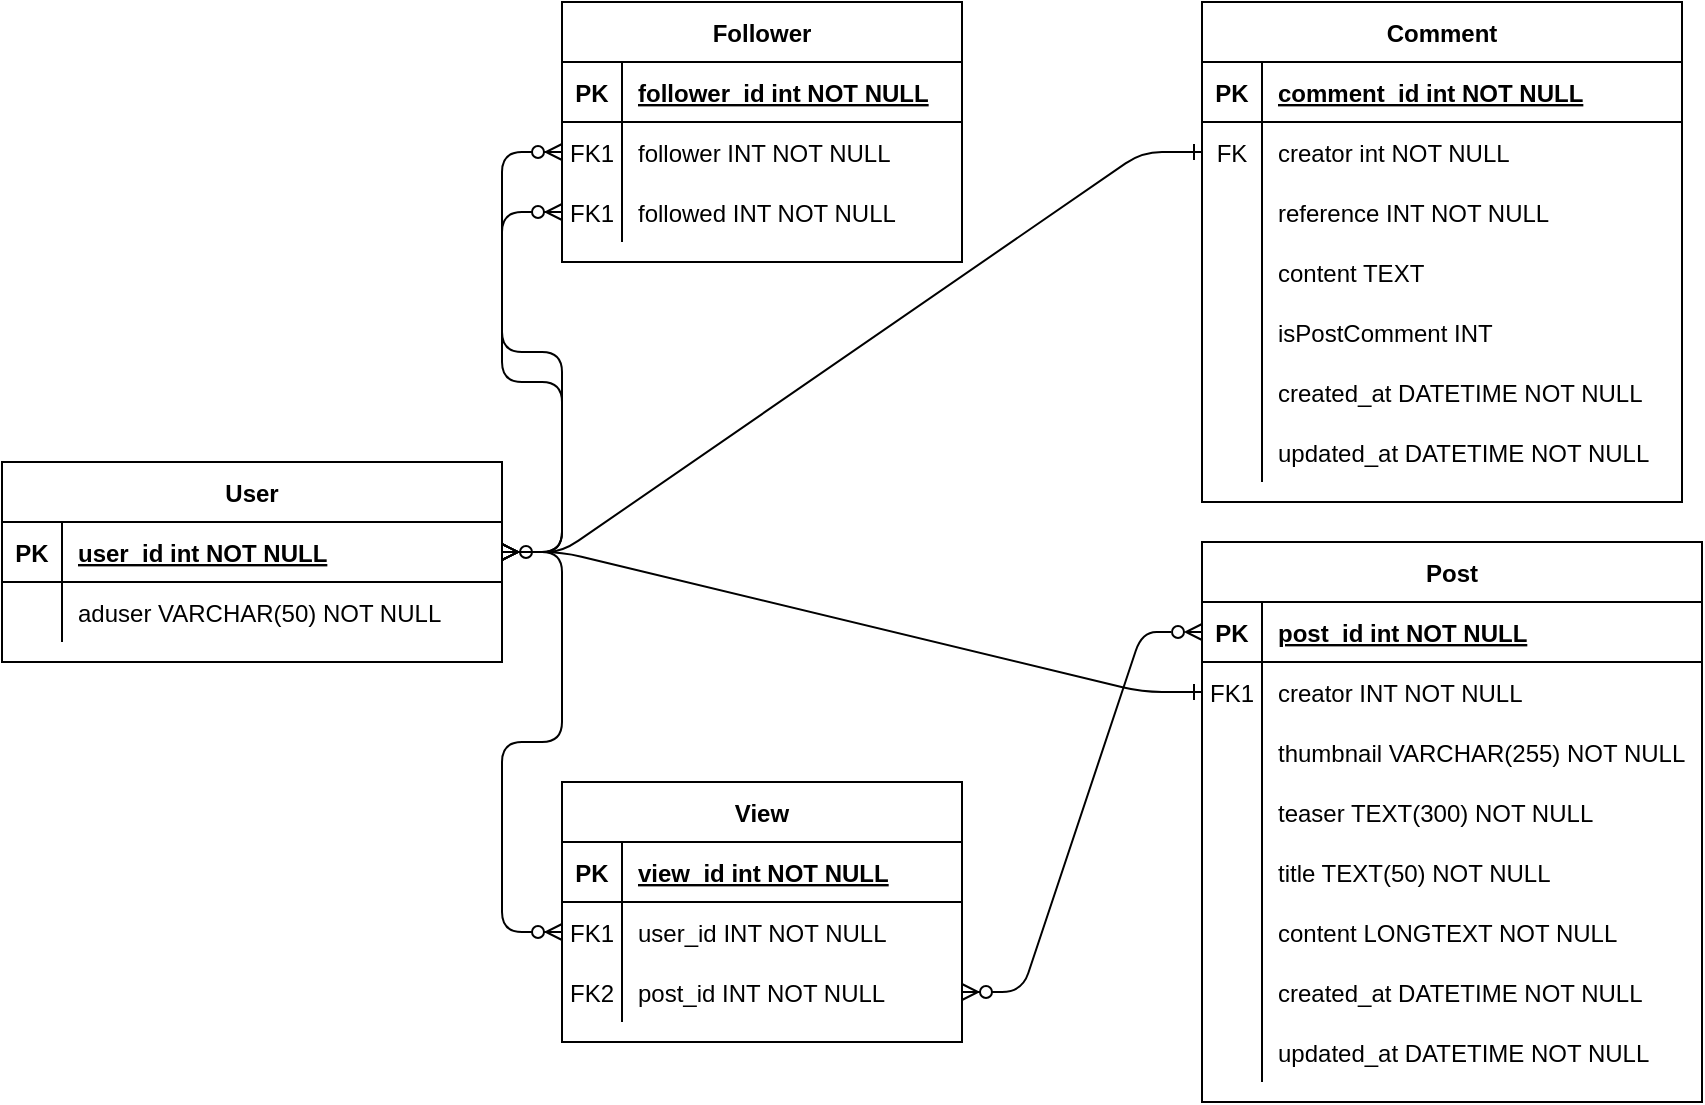 <mxfile version="24.4.8" type="device">
  <diagram id="R2lEEEUBdFMjLlhIrx00" name="Page-1">
    <mxGraphModel dx="988" dy="570" grid="1" gridSize="10" guides="1" tooltips="1" connect="1" arrows="1" fold="1" page="1" pageScale="1" pageWidth="850" pageHeight="1100" math="0" shadow="0" extFonts="Permanent Marker^https://fonts.googleapis.com/css?family=Permanent+Marker">
      <root>
        <mxCell id="0" />
        <mxCell id="1" parent="0" />
        <mxCell id="NpfmY6GPPu7wyQ3LLifR-8" value="User" style="shape=table;startSize=30;container=1;collapsible=1;childLayout=tableLayout;fixedRows=1;rowLines=0;fontStyle=1;align=center;resizeLast=1;" parent="1" vertex="1">
          <mxGeometry y="360" width="250" height="100" as="geometry" />
        </mxCell>
        <mxCell id="NpfmY6GPPu7wyQ3LLifR-9" value="" style="shape=partialRectangle;collapsible=0;dropTarget=0;pointerEvents=0;fillColor=none;points=[[0,0.5],[1,0.5]];portConstraint=eastwest;top=0;left=0;right=0;bottom=1;" parent="NpfmY6GPPu7wyQ3LLifR-8" vertex="1">
          <mxGeometry y="30" width="250" height="30" as="geometry" />
        </mxCell>
        <mxCell id="NpfmY6GPPu7wyQ3LLifR-10" value="PK" style="shape=partialRectangle;overflow=hidden;connectable=0;fillColor=none;top=0;left=0;bottom=0;right=0;fontStyle=1;" parent="NpfmY6GPPu7wyQ3LLifR-9" vertex="1">
          <mxGeometry width="30" height="30" as="geometry">
            <mxRectangle width="30" height="30" as="alternateBounds" />
          </mxGeometry>
        </mxCell>
        <mxCell id="NpfmY6GPPu7wyQ3LLifR-11" value="user_id int NOT NULL " style="shape=partialRectangle;overflow=hidden;connectable=0;fillColor=none;top=0;left=0;bottom=0;right=0;align=left;spacingLeft=6;fontStyle=5;" parent="NpfmY6GPPu7wyQ3LLifR-9" vertex="1">
          <mxGeometry x="30" width="220" height="30" as="geometry">
            <mxRectangle width="220" height="30" as="alternateBounds" />
          </mxGeometry>
        </mxCell>
        <mxCell id="NpfmY6GPPu7wyQ3LLifR-12" value="" style="shape=partialRectangle;collapsible=0;dropTarget=0;pointerEvents=0;fillColor=none;points=[[0,0.5],[1,0.5]];portConstraint=eastwest;top=0;left=0;right=0;bottom=0;" parent="NpfmY6GPPu7wyQ3LLifR-8" vertex="1">
          <mxGeometry y="60" width="250" height="30" as="geometry" />
        </mxCell>
        <mxCell id="NpfmY6GPPu7wyQ3LLifR-13" value="" style="shape=partialRectangle;overflow=hidden;connectable=0;fillColor=none;top=0;left=0;bottom=0;right=0;" parent="NpfmY6GPPu7wyQ3LLifR-12" vertex="1">
          <mxGeometry width="30" height="30" as="geometry">
            <mxRectangle width="30" height="30" as="alternateBounds" />
          </mxGeometry>
        </mxCell>
        <mxCell id="NpfmY6GPPu7wyQ3LLifR-14" value="aduser VARCHAR(50) NOT NULL" style="shape=partialRectangle;overflow=hidden;connectable=0;fillColor=none;top=0;left=0;bottom=0;right=0;align=left;spacingLeft=6;" parent="NpfmY6GPPu7wyQ3LLifR-12" vertex="1">
          <mxGeometry x="30" width="220" height="30" as="geometry">
            <mxRectangle width="220" height="30" as="alternateBounds" />
          </mxGeometry>
        </mxCell>
        <mxCell id="NpfmY6GPPu7wyQ3LLifR-15" value="Post" style="shape=table;startSize=30;container=1;collapsible=1;childLayout=tableLayout;fixedRows=1;rowLines=0;fontStyle=1;align=center;resizeLast=1;" parent="1" vertex="1">
          <mxGeometry x="600" y="400" width="250" height="280" as="geometry" />
        </mxCell>
        <mxCell id="NpfmY6GPPu7wyQ3LLifR-16" value="" style="shape=partialRectangle;collapsible=0;dropTarget=0;pointerEvents=0;fillColor=none;points=[[0,0.5],[1,0.5]];portConstraint=eastwest;top=0;left=0;right=0;bottom=1;" parent="NpfmY6GPPu7wyQ3LLifR-15" vertex="1">
          <mxGeometry y="30" width="250" height="30" as="geometry" />
        </mxCell>
        <mxCell id="NpfmY6GPPu7wyQ3LLifR-17" value="PK" style="shape=partialRectangle;overflow=hidden;connectable=0;fillColor=none;top=0;left=0;bottom=0;right=0;fontStyle=1;" parent="NpfmY6GPPu7wyQ3LLifR-16" vertex="1">
          <mxGeometry width="30" height="30" as="geometry">
            <mxRectangle width="30" height="30" as="alternateBounds" />
          </mxGeometry>
        </mxCell>
        <mxCell id="NpfmY6GPPu7wyQ3LLifR-18" value="post_id int NOT NULL " style="shape=partialRectangle;overflow=hidden;connectable=0;fillColor=none;top=0;left=0;bottom=0;right=0;align=left;spacingLeft=6;fontStyle=5;" parent="NpfmY6GPPu7wyQ3LLifR-16" vertex="1">
          <mxGeometry x="30" width="220" height="30" as="geometry">
            <mxRectangle width="220" height="30" as="alternateBounds" />
          </mxGeometry>
        </mxCell>
        <mxCell id="NpfmY6GPPu7wyQ3LLifR-19" value="" style="shape=partialRectangle;collapsible=0;dropTarget=0;pointerEvents=0;fillColor=none;points=[[0,0.5],[1,0.5]];portConstraint=eastwest;top=0;left=0;right=0;bottom=0;" parent="NpfmY6GPPu7wyQ3LLifR-15" vertex="1">
          <mxGeometry y="60" width="250" height="30" as="geometry" />
        </mxCell>
        <mxCell id="NpfmY6GPPu7wyQ3LLifR-20" value="FK1" style="shape=partialRectangle;overflow=hidden;connectable=0;fillColor=none;top=0;left=0;bottom=0;right=0;" parent="NpfmY6GPPu7wyQ3LLifR-19" vertex="1">
          <mxGeometry width="30" height="30" as="geometry">
            <mxRectangle width="30" height="30" as="alternateBounds" />
          </mxGeometry>
        </mxCell>
        <mxCell id="NpfmY6GPPu7wyQ3LLifR-21" value="creator INT NOT NULL" style="shape=partialRectangle;overflow=hidden;connectable=0;fillColor=none;top=0;left=0;bottom=0;right=0;align=left;spacingLeft=6;" parent="NpfmY6GPPu7wyQ3LLifR-19" vertex="1">
          <mxGeometry x="30" width="220" height="30" as="geometry">
            <mxRectangle width="220" height="30" as="alternateBounds" />
          </mxGeometry>
        </mxCell>
        <mxCell id="NpfmY6GPPu7wyQ3LLifR-27" style="shape=partialRectangle;collapsible=0;dropTarget=0;pointerEvents=0;fillColor=none;points=[[0,0.5],[1,0.5]];portConstraint=eastwest;top=0;left=0;right=0;bottom=0;" parent="NpfmY6GPPu7wyQ3LLifR-15" vertex="1">
          <mxGeometry y="90" width="250" height="30" as="geometry" />
        </mxCell>
        <mxCell id="NpfmY6GPPu7wyQ3LLifR-28" style="shape=partialRectangle;overflow=hidden;connectable=0;fillColor=none;top=0;left=0;bottom=0;right=0;" parent="NpfmY6GPPu7wyQ3LLifR-27" vertex="1">
          <mxGeometry width="30" height="30" as="geometry">
            <mxRectangle width="30" height="30" as="alternateBounds" />
          </mxGeometry>
        </mxCell>
        <mxCell id="NpfmY6GPPu7wyQ3LLifR-29" value="thumbnail VARCHAR(255) NOT NULL" style="shape=partialRectangle;overflow=hidden;connectable=0;fillColor=none;top=0;left=0;bottom=0;right=0;align=left;spacingLeft=6;" parent="NpfmY6GPPu7wyQ3LLifR-27" vertex="1">
          <mxGeometry x="30" width="220" height="30" as="geometry">
            <mxRectangle width="220" height="30" as="alternateBounds" />
          </mxGeometry>
        </mxCell>
        <mxCell id="NpfmY6GPPu7wyQ3LLifR-39" style="shape=partialRectangle;collapsible=0;dropTarget=0;pointerEvents=0;fillColor=none;points=[[0,0.5],[1,0.5]];portConstraint=eastwest;top=0;left=0;right=0;bottom=0;" parent="NpfmY6GPPu7wyQ3LLifR-15" vertex="1">
          <mxGeometry y="120" width="250" height="30" as="geometry" />
        </mxCell>
        <mxCell id="NpfmY6GPPu7wyQ3LLifR-40" style="shape=partialRectangle;overflow=hidden;connectable=0;fillColor=none;top=0;left=0;bottom=0;right=0;" parent="NpfmY6GPPu7wyQ3LLifR-39" vertex="1">
          <mxGeometry width="30" height="30" as="geometry">
            <mxRectangle width="30" height="30" as="alternateBounds" />
          </mxGeometry>
        </mxCell>
        <mxCell id="NpfmY6GPPu7wyQ3LLifR-41" value="teaser TEXT(300) NOT NULL" style="shape=partialRectangle;overflow=hidden;connectable=0;fillColor=none;top=0;left=0;bottom=0;right=0;align=left;spacingLeft=6;" parent="NpfmY6GPPu7wyQ3LLifR-39" vertex="1">
          <mxGeometry x="30" width="220" height="30" as="geometry">
            <mxRectangle width="220" height="30" as="alternateBounds" />
          </mxGeometry>
        </mxCell>
        <mxCell id="NpfmY6GPPu7wyQ3LLifR-36" style="shape=partialRectangle;collapsible=0;dropTarget=0;pointerEvents=0;fillColor=none;points=[[0,0.5],[1,0.5]];portConstraint=eastwest;top=0;left=0;right=0;bottom=0;" parent="NpfmY6GPPu7wyQ3LLifR-15" vertex="1">
          <mxGeometry y="150" width="250" height="30" as="geometry" />
        </mxCell>
        <mxCell id="NpfmY6GPPu7wyQ3LLifR-37" style="shape=partialRectangle;overflow=hidden;connectable=0;fillColor=none;top=0;left=0;bottom=0;right=0;" parent="NpfmY6GPPu7wyQ3LLifR-36" vertex="1">
          <mxGeometry width="30" height="30" as="geometry">
            <mxRectangle width="30" height="30" as="alternateBounds" />
          </mxGeometry>
        </mxCell>
        <mxCell id="NpfmY6GPPu7wyQ3LLifR-38" value="title TEXT(50) NOT NULL" style="shape=partialRectangle;overflow=hidden;connectable=0;fillColor=none;top=0;left=0;bottom=0;right=0;align=left;spacingLeft=6;" parent="NpfmY6GPPu7wyQ3LLifR-36" vertex="1">
          <mxGeometry x="30" width="220" height="30" as="geometry">
            <mxRectangle width="220" height="30" as="alternateBounds" />
          </mxGeometry>
        </mxCell>
        <mxCell id="NpfmY6GPPu7wyQ3LLifR-33" style="shape=partialRectangle;collapsible=0;dropTarget=0;pointerEvents=0;fillColor=none;points=[[0,0.5],[1,0.5]];portConstraint=eastwest;top=0;left=0;right=0;bottom=0;" parent="NpfmY6GPPu7wyQ3LLifR-15" vertex="1">
          <mxGeometry y="180" width="250" height="30" as="geometry" />
        </mxCell>
        <mxCell id="NpfmY6GPPu7wyQ3LLifR-34" style="shape=partialRectangle;overflow=hidden;connectable=0;fillColor=none;top=0;left=0;bottom=0;right=0;" parent="NpfmY6GPPu7wyQ3LLifR-33" vertex="1">
          <mxGeometry width="30" height="30" as="geometry">
            <mxRectangle width="30" height="30" as="alternateBounds" />
          </mxGeometry>
        </mxCell>
        <mxCell id="NpfmY6GPPu7wyQ3LLifR-35" value="content LONGTEXT NOT NULL" style="shape=partialRectangle;overflow=hidden;connectable=0;fillColor=none;top=0;left=0;bottom=0;right=0;align=left;spacingLeft=6;" parent="NpfmY6GPPu7wyQ3LLifR-33" vertex="1">
          <mxGeometry x="30" width="220" height="30" as="geometry">
            <mxRectangle width="220" height="30" as="alternateBounds" />
          </mxGeometry>
        </mxCell>
        <mxCell id="NpfmY6GPPu7wyQ3LLifR-30" style="shape=partialRectangle;collapsible=0;dropTarget=0;pointerEvents=0;fillColor=none;points=[[0,0.5],[1,0.5]];portConstraint=eastwest;top=0;left=0;right=0;bottom=0;" parent="NpfmY6GPPu7wyQ3LLifR-15" vertex="1">
          <mxGeometry y="210" width="250" height="30" as="geometry" />
        </mxCell>
        <mxCell id="NpfmY6GPPu7wyQ3LLifR-31" style="shape=partialRectangle;overflow=hidden;connectable=0;fillColor=none;top=0;left=0;bottom=0;right=0;" parent="NpfmY6GPPu7wyQ3LLifR-30" vertex="1">
          <mxGeometry width="30" height="30" as="geometry">
            <mxRectangle width="30" height="30" as="alternateBounds" />
          </mxGeometry>
        </mxCell>
        <mxCell id="NpfmY6GPPu7wyQ3LLifR-32" value="created_at DATETIME NOT NULL" style="shape=partialRectangle;overflow=hidden;connectable=0;fillColor=none;top=0;left=0;bottom=0;right=0;align=left;spacingLeft=6;" parent="NpfmY6GPPu7wyQ3LLifR-30" vertex="1">
          <mxGeometry x="30" width="220" height="30" as="geometry">
            <mxRectangle width="220" height="30" as="alternateBounds" />
          </mxGeometry>
        </mxCell>
        <mxCell id="NpfmY6GPPu7wyQ3LLifR-42" style="shape=partialRectangle;collapsible=0;dropTarget=0;pointerEvents=0;fillColor=none;points=[[0,0.5],[1,0.5]];portConstraint=eastwest;top=0;left=0;right=0;bottom=0;" parent="NpfmY6GPPu7wyQ3LLifR-15" vertex="1">
          <mxGeometry y="240" width="250" height="30" as="geometry" />
        </mxCell>
        <mxCell id="NpfmY6GPPu7wyQ3LLifR-43" style="shape=partialRectangle;overflow=hidden;connectable=0;fillColor=none;top=0;left=0;bottom=0;right=0;" parent="NpfmY6GPPu7wyQ3LLifR-42" vertex="1">
          <mxGeometry width="30" height="30" as="geometry">
            <mxRectangle width="30" height="30" as="alternateBounds" />
          </mxGeometry>
        </mxCell>
        <mxCell id="NpfmY6GPPu7wyQ3LLifR-44" value="updated_at DATETIME NOT NULL" style="shape=partialRectangle;overflow=hidden;connectable=0;fillColor=none;top=0;left=0;bottom=0;right=0;align=left;spacingLeft=6;" parent="NpfmY6GPPu7wyQ3LLifR-42" vertex="1">
          <mxGeometry x="30" width="220" height="30" as="geometry">
            <mxRectangle width="220" height="30" as="alternateBounds" />
          </mxGeometry>
        </mxCell>
        <mxCell id="NpfmY6GPPu7wyQ3LLifR-23" value="" style="edgeStyle=entityRelationEdgeStyle;endArrow=ERone;startArrow=ERmany;endFill=0;startFill=0;exitX=1;exitY=0.5;exitDx=0;exitDy=0;entryX=0;entryY=0.5;entryDx=0;entryDy=0;" parent="1" source="NpfmY6GPPu7wyQ3LLifR-9" target="NpfmY6GPPu7wyQ3LLifR-19" edge="1">
          <mxGeometry width="100" height="100" relative="1" as="geometry">
            <mxPoint x="100" y="410" as="sourcePoint" />
            <mxPoint x="180" y="440" as="targetPoint" />
          </mxGeometry>
        </mxCell>
        <mxCell id="NpfmY6GPPu7wyQ3LLifR-45" value="Comment" style="shape=table;startSize=30;container=1;collapsible=1;childLayout=tableLayout;fixedRows=1;rowLines=0;fontStyle=1;align=center;resizeLast=1;" parent="1" vertex="1">
          <mxGeometry x="600" y="130" width="240" height="250" as="geometry" />
        </mxCell>
        <mxCell id="NpfmY6GPPu7wyQ3LLifR-46" value="" style="shape=partialRectangle;collapsible=0;dropTarget=0;pointerEvents=0;fillColor=none;points=[[0,0.5],[1,0.5]];portConstraint=eastwest;top=0;left=0;right=0;bottom=1;" parent="NpfmY6GPPu7wyQ3LLifR-45" vertex="1">
          <mxGeometry y="30" width="240" height="30" as="geometry" />
        </mxCell>
        <mxCell id="NpfmY6GPPu7wyQ3LLifR-47" value="PK" style="shape=partialRectangle;overflow=hidden;connectable=0;fillColor=none;top=0;left=0;bottom=0;right=0;fontStyle=1;" parent="NpfmY6GPPu7wyQ3LLifR-46" vertex="1">
          <mxGeometry width="30" height="30" as="geometry">
            <mxRectangle width="30" height="30" as="alternateBounds" />
          </mxGeometry>
        </mxCell>
        <mxCell id="NpfmY6GPPu7wyQ3LLifR-48" value="comment_id int NOT NULL " style="shape=partialRectangle;overflow=hidden;connectable=0;fillColor=none;top=0;left=0;bottom=0;right=0;align=left;spacingLeft=6;fontStyle=5;" parent="NpfmY6GPPu7wyQ3LLifR-46" vertex="1">
          <mxGeometry x="30" width="210" height="30" as="geometry">
            <mxRectangle width="210" height="30" as="alternateBounds" />
          </mxGeometry>
        </mxCell>
        <mxCell id="NpfmY6GPPu7wyQ3LLifR-49" value="" style="shape=partialRectangle;collapsible=0;dropTarget=0;pointerEvents=0;fillColor=none;points=[[0,0.5],[1,0.5]];portConstraint=eastwest;top=0;left=0;right=0;bottom=0;" parent="NpfmY6GPPu7wyQ3LLifR-45" vertex="1">
          <mxGeometry y="60" width="240" height="30" as="geometry" />
        </mxCell>
        <mxCell id="NpfmY6GPPu7wyQ3LLifR-50" value="FK" style="shape=partialRectangle;overflow=hidden;connectable=0;fillColor=none;top=0;left=0;bottom=0;right=0;" parent="NpfmY6GPPu7wyQ3LLifR-49" vertex="1">
          <mxGeometry width="30" height="30" as="geometry">
            <mxRectangle width="30" height="30" as="alternateBounds" />
          </mxGeometry>
        </mxCell>
        <mxCell id="NpfmY6GPPu7wyQ3LLifR-51" value="creator int NOT NULL" style="shape=partialRectangle;overflow=hidden;connectable=0;fillColor=none;top=0;left=0;bottom=0;right=0;align=left;spacingLeft=6;" parent="NpfmY6GPPu7wyQ3LLifR-49" vertex="1">
          <mxGeometry x="30" width="210" height="30" as="geometry">
            <mxRectangle width="210" height="30" as="alternateBounds" />
          </mxGeometry>
        </mxCell>
        <mxCell id="NpfmY6GPPu7wyQ3LLifR-52" style="shape=partialRectangle;collapsible=0;dropTarget=0;pointerEvents=0;fillColor=none;points=[[0,0.5],[1,0.5]];portConstraint=eastwest;top=0;left=0;right=0;bottom=0;" parent="NpfmY6GPPu7wyQ3LLifR-45" vertex="1">
          <mxGeometry y="90" width="240" height="30" as="geometry" />
        </mxCell>
        <mxCell id="NpfmY6GPPu7wyQ3LLifR-53" style="shape=partialRectangle;overflow=hidden;connectable=0;fillColor=none;top=0;left=0;bottom=0;right=0;" parent="NpfmY6GPPu7wyQ3LLifR-52" vertex="1">
          <mxGeometry width="30" height="30" as="geometry">
            <mxRectangle width="30" height="30" as="alternateBounds" />
          </mxGeometry>
        </mxCell>
        <mxCell id="NpfmY6GPPu7wyQ3LLifR-54" value="reference INT NOT NULL" style="shape=partialRectangle;overflow=hidden;connectable=0;fillColor=none;top=0;left=0;bottom=0;right=0;align=left;spacingLeft=6;" parent="NpfmY6GPPu7wyQ3LLifR-52" vertex="1">
          <mxGeometry x="30" width="210" height="30" as="geometry">
            <mxRectangle width="210" height="30" as="alternateBounds" />
          </mxGeometry>
        </mxCell>
        <mxCell id="NpfmY6GPPu7wyQ3LLifR-55" style="shape=partialRectangle;collapsible=0;dropTarget=0;pointerEvents=0;fillColor=none;points=[[0,0.5],[1,0.5]];portConstraint=eastwest;top=0;left=0;right=0;bottom=0;" parent="NpfmY6GPPu7wyQ3LLifR-45" vertex="1">
          <mxGeometry y="120" width="240" height="30" as="geometry" />
        </mxCell>
        <mxCell id="NpfmY6GPPu7wyQ3LLifR-56" style="shape=partialRectangle;overflow=hidden;connectable=0;fillColor=none;top=0;left=0;bottom=0;right=0;" parent="NpfmY6GPPu7wyQ3LLifR-55" vertex="1">
          <mxGeometry width="30" height="30" as="geometry">
            <mxRectangle width="30" height="30" as="alternateBounds" />
          </mxGeometry>
        </mxCell>
        <mxCell id="NpfmY6GPPu7wyQ3LLifR-57" value="content TEXT" style="shape=partialRectangle;overflow=hidden;connectable=0;fillColor=none;top=0;left=0;bottom=0;right=0;align=left;spacingLeft=6;" parent="NpfmY6GPPu7wyQ3LLifR-55" vertex="1">
          <mxGeometry x="30" width="210" height="30" as="geometry">
            <mxRectangle width="210" height="30" as="alternateBounds" />
          </mxGeometry>
        </mxCell>
        <mxCell id="NpfmY6GPPu7wyQ3LLifR-58" style="shape=partialRectangle;collapsible=0;dropTarget=0;pointerEvents=0;fillColor=none;points=[[0,0.5],[1,0.5]];portConstraint=eastwest;top=0;left=0;right=0;bottom=0;" parent="NpfmY6GPPu7wyQ3LLifR-45" vertex="1">
          <mxGeometry y="150" width="240" height="30" as="geometry" />
        </mxCell>
        <mxCell id="NpfmY6GPPu7wyQ3LLifR-59" style="shape=partialRectangle;overflow=hidden;connectable=0;fillColor=none;top=0;left=0;bottom=0;right=0;" parent="NpfmY6GPPu7wyQ3LLifR-58" vertex="1">
          <mxGeometry width="30" height="30" as="geometry">
            <mxRectangle width="30" height="30" as="alternateBounds" />
          </mxGeometry>
        </mxCell>
        <mxCell id="NpfmY6GPPu7wyQ3LLifR-60" value="isPostComment INT" style="shape=partialRectangle;overflow=hidden;connectable=0;fillColor=none;top=0;left=0;bottom=0;right=0;align=left;spacingLeft=6;" parent="NpfmY6GPPu7wyQ3LLifR-58" vertex="1">
          <mxGeometry x="30" width="210" height="30" as="geometry">
            <mxRectangle width="210" height="30" as="alternateBounds" />
          </mxGeometry>
        </mxCell>
        <mxCell id="NpfmY6GPPu7wyQ3LLifR-64" style="shape=partialRectangle;collapsible=0;dropTarget=0;pointerEvents=0;fillColor=none;points=[[0,0.5],[1,0.5]];portConstraint=eastwest;top=0;left=0;right=0;bottom=0;" parent="NpfmY6GPPu7wyQ3LLifR-45" vertex="1">
          <mxGeometry y="180" width="240" height="30" as="geometry" />
        </mxCell>
        <mxCell id="NpfmY6GPPu7wyQ3LLifR-65" style="shape=partialRectangle;overflow=hidden;connectable=0;fillColor=none;top=0;left=0;bottom=0;right=0;" parent="NpfmY6GPPu7wyQ3LLifR-64" vertex="1">
          <mxGeometry width="30" height="30" as="geometry">
            <mxRectangle width="30" height="30" as="alternateBounds" />
          </mxGeometry>
        </mxCell>
        <mxCell id="NpfmY6GPPu7wyQ3LLifR-66" value="created_at DATETIME NOT NULL" style="shape=partialRectangle;overflow=hidden;connectable=0;fillColor=none;top=0;left=0;bottom=0;right=0;align=left;spacingLeft=6;" parent="NpfmY6GPPu7wyQ3LLifR-64" vertex="1">
          <mxGeometry x="30" width="210" height="30" as="geometry">
            <mxRectangle width="210" height="30" as="alternateBounds" />
          </mxGeometry>
        </mxCell>
        <mxCell id="NpfmY6GPPu7wyQ3LLifR-67" style="shape=partialRectangle;collapsible=0;dropTarget=0;pointerEvents=0;fillColor=none;points=[[0,0.5],[1,0.5]];portConstraint=eastwest;top=0;left=0;right=0;bottom=0;" parent="NpfmY6GPPu7wyQ3LLifR-45" vertex="1">
          <mxGeometry y="210" width="240" height="30" as="geometry" />
        </mxCell>
        <mxCell id="NpfmY6GPPu7wyQ3LLifR-68" style="shape=partialRectangle;overflow=hidden;connectable=0;fillColor=none;top=0;left=0;bottom=0;right=0;" parent="NpfmY6GPPu7wyQ3LLifR-67" vertex="1">
          <mxGeometry width="30" height="30" as="geometry">
            <mxRectangle width="30" height="30" as="alternateBounds" />
          </mxGeometry>
        </mxCell>
        <mxCell id="NpfmY6GPPu7wyQ3LLifR-69" value="updated_at DATETIME NOT NULL" style="shape=partialRectangle;overflow=hidden;connectable=0;fillColor=none;top=0;left=0;bottom=0;right=0;align=left;spacingLeft=6;" parent="NpfmY6GPPu7wyQ3LLifR-67" vertex="1">
          <mxGeometry x="30" width="210" height="30" as="geometry">
            <mxRectangle width="210" height="30" as="alternateBounds" />
          </mxGeometry>
        </mxCell>
        <mxCell id="NpfmY6GPPu7wyQ3LLifR-70" value="Follower" style="shape=table;startSize=30;container=1;collapsible=1;childLayout=tableLayout;fixedRows=1;rowLines=0;fontStyle=1;align=center;resizeLast=1;" parent="1" vertex="1">
          <mxGeometry x="280" y="130" width="200" height="130" as="geometry" />
        </mxCell>
        <mxCell id="NpfmY6GPPu7wyQ3LLifR-71" value="" style="shape=partialRectangle;collapsible=0;dropTarget=0;pointerEvents=0;fillColor=none;points=[[0,0.5],[1,0.5]];portConstraint=eastwest;top=0;left=0;right=0;bottom=1;" parent="NpfmY6GPPu7wyQ3LLifR-70" vertex="1">
          <mxGeometry y="30" width="200" height="30" as="geometry" />
        </mxCell>
        <mxCell id="NpfmY6GPPu7wyQ3LLifR-72" value="PK" style="shape=partialRectangle;overflow=hidden;connectable=0;fillColor=none;top=0;left=0;bottom=0;right=0;fontStyle=1;" parent="NpfmY6GPPu7wyQ3LLifR-71" vertex="1">
          <mxGeometry width="30" height="30" as="geometry">
            <mxRectangle width="30" height="30" as="alternateBounds" />
          </mxGeometry>
        </mxCell>
        <mxCell id="NpfmY6GPPu7wyQ3LLifR-73" value="follower_id int NOT NULL " style="shape=partialRectangle;overflow=hidden;connectable=0;fillColor=none;top=0;left=0;bottom=0;right=0;align=left;spacingLeft=6;fontStyle=5;" parent="NpfmY6GPPu7wyQ3LLifR-71" vertex="1">
          <mxGeometry x="30" width="170" height="30" as="geometry">
            <mxRectangle width="170" height="30" as="alternateBounds" />
          </mxGeometry>
        </mxCell>
        <mxCell id="NpfmY6GPPu7wyQ3LLifR-74" value="" style="shape=partialRectangle;collapsible=0;dropTarget=0;pointerEvents=0;fillColor=none;points=[[0,0.5],[1,0.5]];portConstraint=eastwest;top=0;left=0;right=0;bottom=0;" parent="NpfmY6GPPu7wyQ3LLifR-70" vertex="1">
          <mxGeometry y="60" width="200" height="30" as="geometry" />
        </mxCell>
        <mxCell id="NpfmY6GPPu7wyQ3LLifR-75" value="FK1" style="shape=partialRectangle;overflow=hidden;connectable=0;fillColor=none;top=0;left=0;bottom=0;right=0;" parent="NpfmY6GPPu7wyQ3LLifR-74" vertex="1">
          <mxGeometry width="30" height="30" as="geometry">
            <mxRectangle width="30" height="30" as="alternateBounds" />
          </mxGeometry>
        </mxCell>
        <mxCell id="NpfmY6GPPu7wyQ3LLifR-76" value="follower INT NOT NULL" style="shape=partialRectangle;overflow=hidden;connectable=0;fillColor=none;top=0;left=0;bottom=0;right=0;align=left;spacingLeft=6;" parent="NpfmY6GPPu7wyQ3LLifR-74" vertex="1">
          <mxGeometry x="30" width="170" height="30" as="geometry">
            <mxRectangle width="170" height="30" as="alternateBounds" />
          </mxGeometry>
        </mxCell>
        <mxCell id="NpfmY6GPPu7wyQ3LLifR-77" style="shape=partialRectangle;collapsible=0;dropTarget=0;pointerEvents=0;fillColor=none;points=[[0,0.5],[1,0.5]];portConstraint=eastwest;top=0;left=0;right=0;bottom=0;" parent="NpfmY6GPPu7wyQ3LLifR-70" vertex="1">
          <mxGeometry y="90" width="200" height="30" as="geometry" />
        </mxCell>
        <mxCell id="NpfmY6GPPu7wyQ3LLifR-78" value="FK1" style="shape=partialRectangle;overflow=hidden;connectable=0;fillColor=none;top=0;left=0;bottom=0;right=0;" parent="NpfmY6GPPu7wyQ3LLifR-77" vertex="1">
          <mxGeometry width="30" height="30" as="geometry">
            <mxRectangle width="30" height="30" as="alternateBounds" />
          </mxGeometry>
        </mxCell>
        <mxCell id="NpfmY6GPPu7wyQ3LLifR-79" value="followed INT NOT NULL" style="shape=partialRectangle;overflow=hidden;connectable=0;fillColor=none;top=0;left=0;bottom=0;right=0;align=left;spacingLeft=6;" parent="NpfmY6GPPu7wyQ3LLifR-77" vertex="1">
          <mxGeometry x="30" width="170" height="30" as="geometry">
            <mxRectangle width="170" height="30" as="alternateBounds" />
          </mxGeometry>
        </mxCell>
        <mxCell id="NpfmY6GPPu7wyQ3LLifR-92" value="View" style="shape=table;startSize=30;container=1;collapsible=1;childLayout=tableLayout;fixedRows=1;rowLines=0;fontStyle=1;align=center;resizeLast=1;" parent="1" vertex="1">
          <mxGeometry x="280" y="520" width="200" height="130" as="geometry" />
        </mxCell>
        <mxCell id="NpfmY6GPPu7wyQ3LLifR-93" value="" style="shape=partialRectangle;collapsible=0;dropTarget=0;pointerEvents=0;fillColor=none;points=[[0,0.5],[1,0.5]];portConstraint=eastwest;top=0;left=0;right=0;bottom=1;" parent="NpfmY6GPPu7wyQ3LLifR-92" vertex="1">
          <mxGeometry y="30" width="200" height="30" as="geometry" />
        </mxCell>
        <mxCell id="NpfmY6GPPu7wyQ3LLifR-94" value="PK" style="shape=partialRectangle;overflow=hidden;connectable=0;fillColor=none;top=0;left=0;bottom=0;right=0;fontStyle=1;" parent="NpfmY6GPPu7wyQ3LLifR-93" vertex="1">
          <mxGeometry width="30" height="30" as="geometry">
            <mxRectangle width="30" height="30" as="alternateBounds" />
          </mxGeometry>
        </mxCell>
        <mxCell id="NpfmY6GPPu7wyQ3LLifR-95" value="view_id int NOT NULL " style="shape=partialRectangle;overflow=hidden;connectable=0;fillColor=none;top=0;left=0;bottom=0;right=0;align=left;spacingLeft=6;fontStyle=5;" parent="NpfmY6GPPu7wyQ3LLifR-93" vertex="1">
          <mxGeometry x="30" width="170" height="30" as="geometry">
            <mxRectangle width="170" height="30" as="alternateBounds" />
          </mxGeometry>
        </mxCell>
        <mxCell id="NpfmY6GPPu7wyQ3LLifR-96" value="" style="shape=partialRectangle;collapsible=0;dropTarget=0;pointerEvents=0;fillColor=none;points=[[0,0.5],[1,0.5]];portConstraint=eastwest;top=0;left=0;right=0;bottom=0;" parent="NpfmY6GPPu7wyQ3LLifR-92" vertex="1">
          <mxGeometry y="60" width="200" height="30" as="geometry" />
        </mxCell>
        <mxCell id="NpfmY6GPPu7wyQ3LLifR-97" value="FK1" style="shape=partialRectangle;overflow=hidden;connectable=0;fillColor=none;top=0;left=0;bottom=0;right=0;" parent="NpfmY6GPPu7wyQ3LLifR-96" vertex="1">
          <mxGeometry width="30" height="30" as="geometry">
            <mxRectangle width="30" height="30" as="alternateBounds" />
          </mxGeometry>
        </mxCell>
        <mxCell id="NpfmY6GPPu7wyQ3LLifR-98" value="user_id INT NOT NULL" style="shape=partialRectangle;overflow=hidden;connectable=0;fillColor=none;top=0;left=0;bottom=0;right=0;align=left;spacingLeft=6;" parent="NpfmY6GPPu7wyQ3LLifR-96" vertex="1">
          <mxGeometry x="30" width="170" height="30" as="geometry">
            <mxRectangle width="170" height="30" as="alternateBounds" />
          </mxGeometry>
        </mxCell>
        <mxCell id="NpfmY6GPPu7wyQ3LLifR-99" style="shape=partialRectangle;collapsible=0;dropTarget=0;pointerEvents=0;fillColor=none;points=[[0,0.5],[1,0.5]];portConstraint=eastwest;top=0;left=0;right=0;bottom=0;" parent="NpfmY6GPPu7wyQ3LLifR-92" vertex="1">
          <mxGeometry y="90" width="200" height="30" as="geometry" />
        </mxCell>
        <mxCell id="NpfmY6GPPu7wyQ3LLifR-100" value="FK2" style="shape=partialRectangle;overflow=hidden;connectable=0;fillColor=none;top=0;left=0;bottom=0;right=0;" parent="NpfmY6GPPu7wyQ3LLifR-99" vertex="1">
          <mxGeometry width="30" height="30" as="geometry">
            <mxRectangle width="30" height="30" as="alternateBounds" />
          </mxGeometry>
        </mxCell>
        <mxCell id="NpfmY6GPPu7wyQ3LLifR-101" value="post_id INT NOT NULL" style="shape=partialRectangle;overflow=hidden;connectable=0;fillColor=none;top=0;left=0;bottom=0;right=0;align=left;spacingLeft=6;" parent="NpfmY6GPPu7wyQ3LLifR-99" vertex="1">
          <mxGeometry x="30" width="170" height="30" as="geometry">
            <mxRectangle width="170" height="30" as="alternateBounds" />
          </mxGeometry>
        </mxCell>
        <mxCell id="NpfmY6GPPu7wyQ3LLifR-102" value="" style="edgeStyle=entityRelationEdgeStyle;endArrow=ERzeroToMany;startArrow=ERmany;endFill=1;startFill=0;entryX=0;entryY=0.5;entryDx=0;entryDy=0;exitX=1;exitY=0.5;exitDx=0;exitDy=0;" parent="1" source="NpfmY6GPPu7wyQ3LLifR-9" target="NpfmY6GPPu7wyQ3LLifR-96" edge="1">
          <mxGeometry width="100" height="100" relative="1" as="geometry">
            <mxPoint x="110" y="720" as="sourcePoint" />
            <mxPoint x="230" y="600" as="targetPoint" />
          </mxGeometry>
        </mxCell>
        <mxCell id="NpfmY6GPPu7wyQ3LLifR-103" value="" style="edgeStyle=entityRelationEdgeStyle;endArrow=ERzeroToMany;startArrow=ERzeroToMany;endFill=1;startFill=0;entryX=1;entryY=0.5;entryDx=0;entryDy=0;exitX=0;exitY=0.5;exitDx=0;exitDy=0;" parent="1" source="NpfmY6GPPu7wyQ3LLifR-16" target="NpfmY6GPPu7wyQ3LLifR-99" edge="1">
          <mxGeometry width="100" height="100" relative="1" as="geometry">
            <mxPoint x="90" y="765" as="sourcePoint" />
            <mxPoint x="310" y="565" as="targetPoint" />
          </mxGeometry>
        </mxCell>
        <mxCell id="NpfmY6GPPu7wyQ3LLifR-104" value="" style="edgeStyle=entityRelationEdgeStyle;endArrow=ERzeroToMany;startArrow=none;endFill=1;startFill=0;entryX=0;entryY=0.5;entryDx=0;entryDy=0;exitX=1;exitY=0.5;exitDx=0;exitDy=0;" parent="1" source="NpfmY6GPPu7wyQ3LLifR-9" target="NpfmY6GPPu7wyQ3LLifR-74" edge="1">
          <mxGeometry width="100" height="100" relative="1" as="geometry">
            <mxPoint x="90" y="765" as="sourcePoint" />
            <mxPoint x="310" y="565" as="targetPoint" />
          </mxGeometry>
        </mxCell>
        <mxCell id="NpfmY6GPPu7wyQ3LLifR-105" value="" style="edgeStyle=entityRelationEdgeStyle;endArrow=ERzeroToMany;startArrow=ERmany;endFill=1;startFill=0;entryX=0;entryY=0.5;entryDx=0;entryDy=0;exitX=1;exitY=0.5;exitDx=0;exitDy=0;" parent="1" source="NpfmY6GPPu7wyQ3LLifR-9" target="NpfmY6GPPu7wyQ3LLifR-77" edge="1">
          <mxGeometry width="100" height="100" relative="1" as="geometry">
            <mxPoint x="90" y="765" as="sourcePoint" />
            <mxPoint x="310" y="405" as="targetPoint" />
          </mxGeometry>
        </mxCell>
        <mxCell id="NpfmY6GPPu7wyQ3LLifR-106" value="" style="edgeStyle=entityRelationEdgeStyle;endArrow=ERone;startArrow=ERzeroToMany;endFill=0;startFill=0;entryX=0;entryY=0.5;entryDx=0;entryDy=0;exitX=1;exitY=0.5;exitDx=0;exitDy=0;" parent="1" source="NpfmY6GPPu7wyQ3LLifR-9" target="NpfmY6GPPu7wyQ3LLifR-49" edge="1">
          <mxGeometry width="100" height="100" relative="1" as="geometry">
            <mxPoint x="90" y="765" as="sourcePoint" />
            <mxPoint x="310" y="405" as="targetPoint" />
          </mxGeometry>
        </mxCell>
      </root>
    </mxGraphModel>
  </diagram>
</mxfile>
